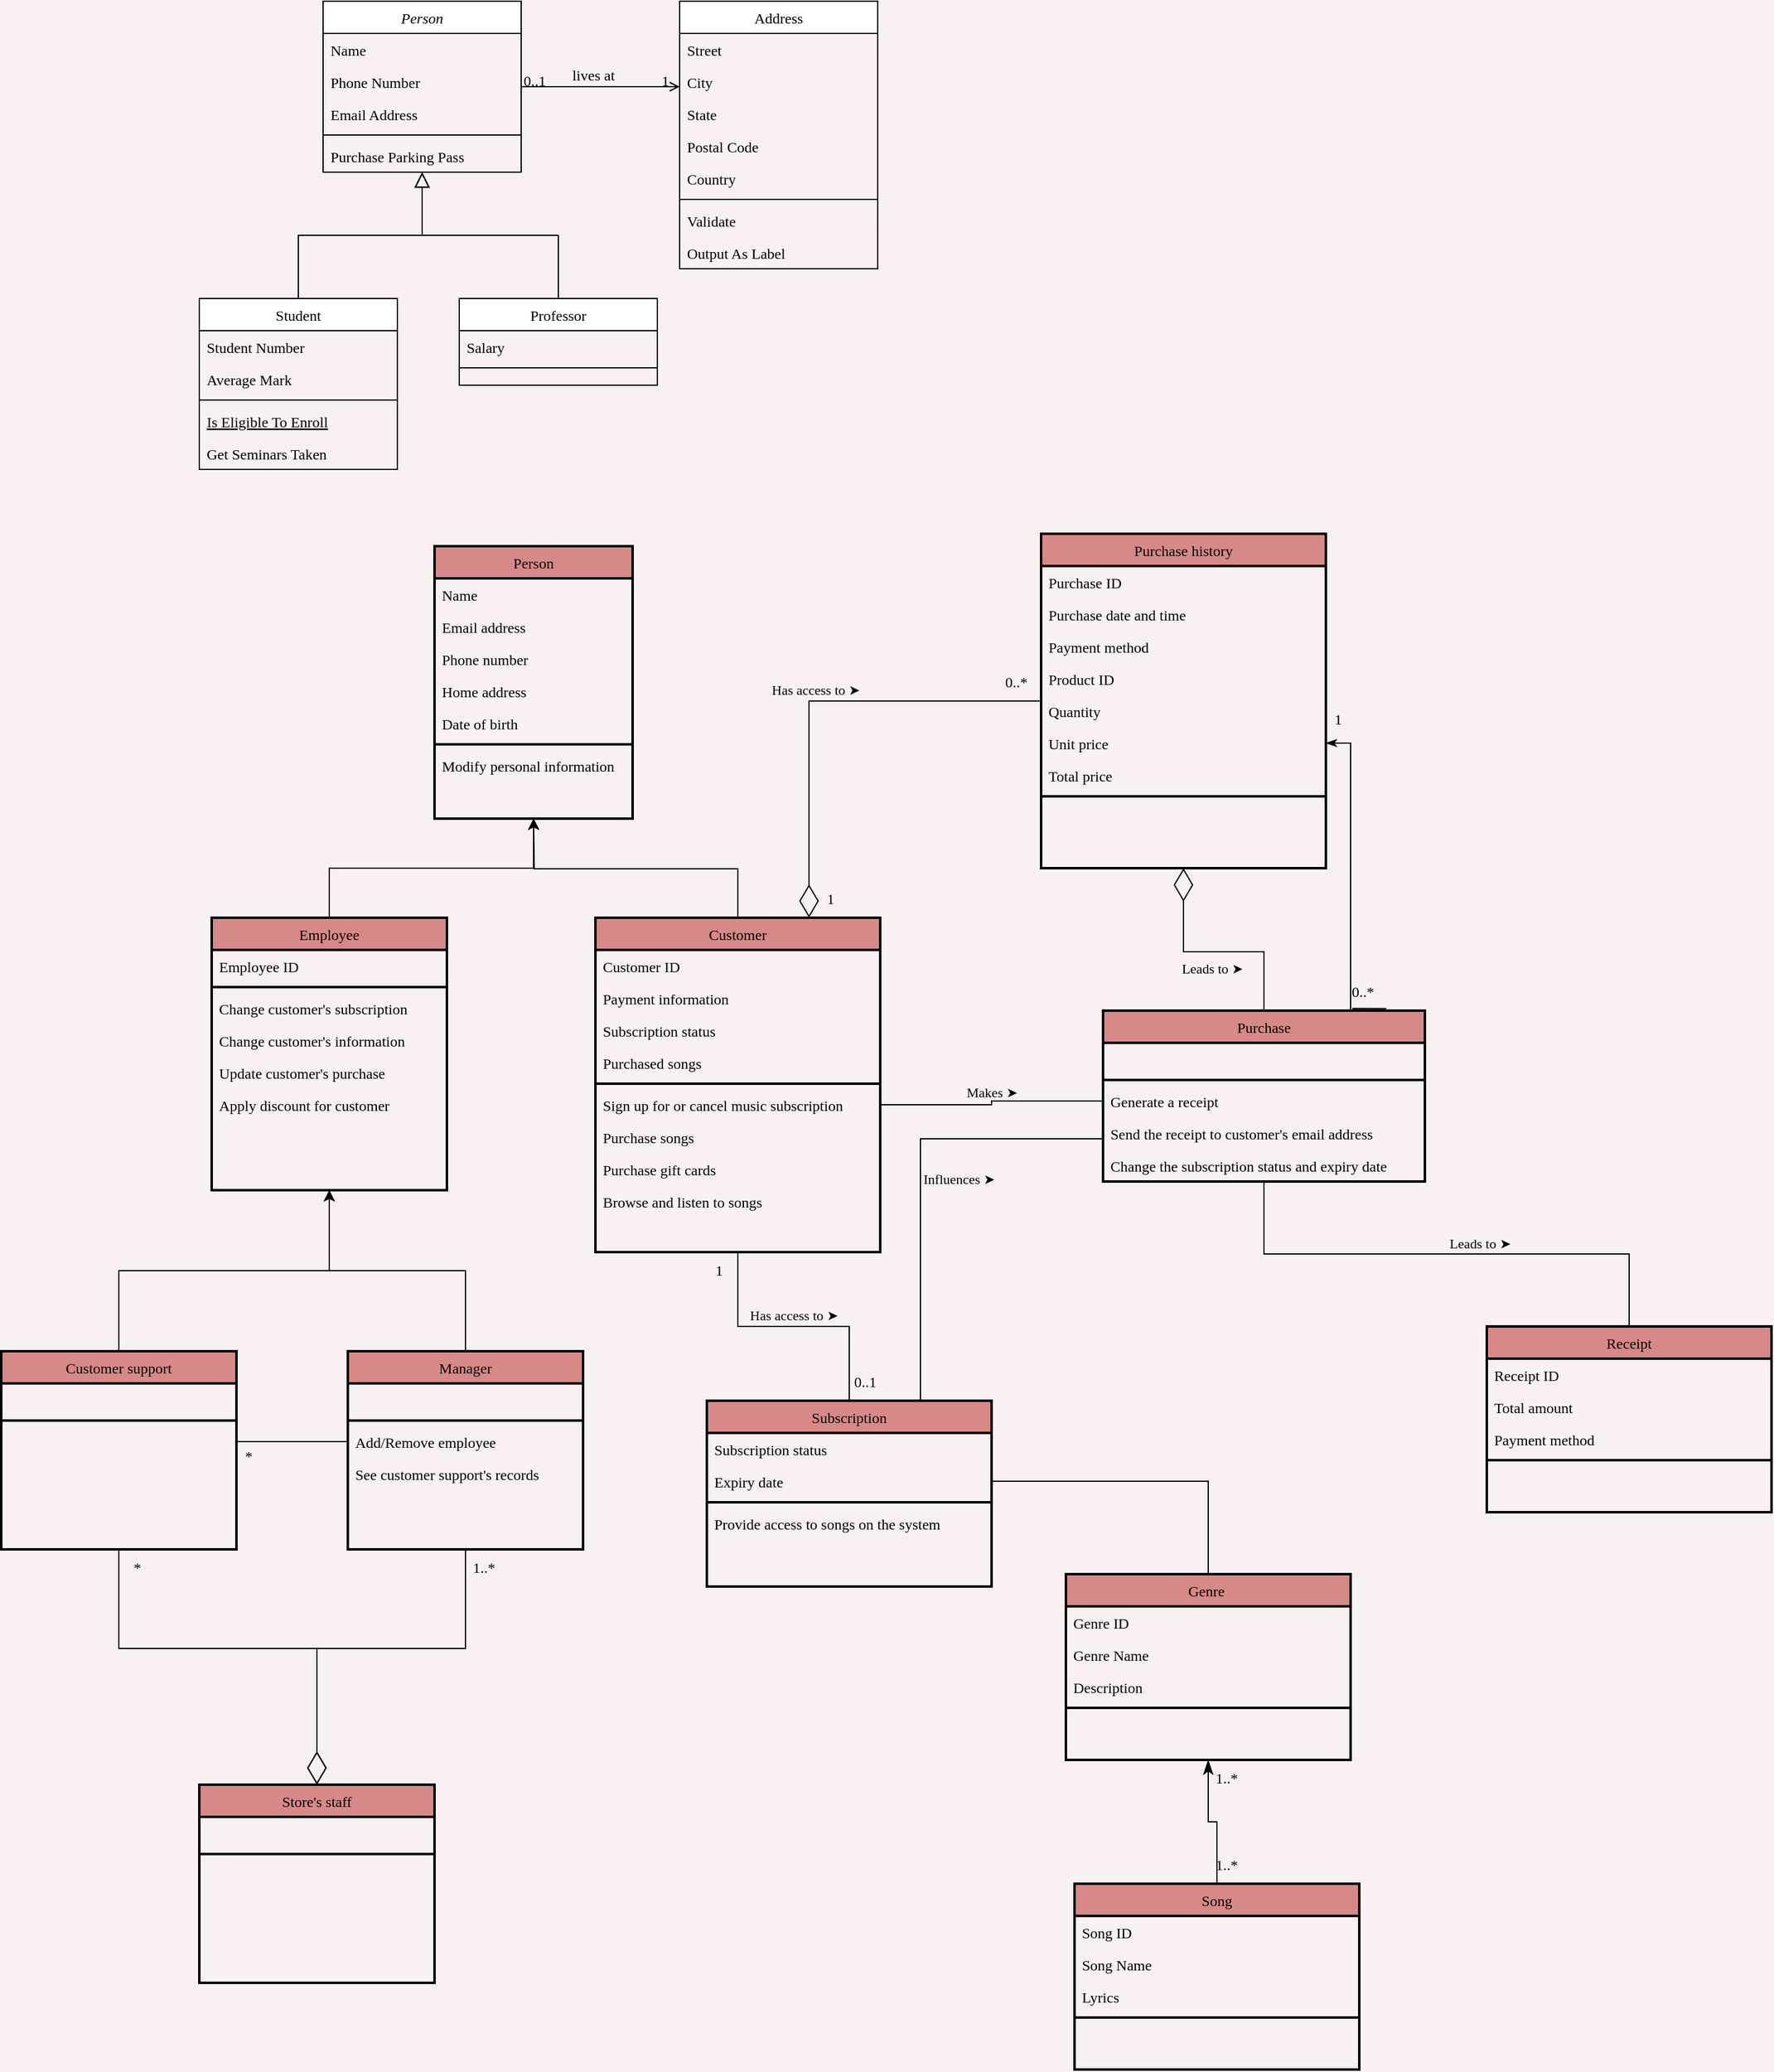 <mxfile version="20.0.1" type="github">
  <diagram id="C5RBs43oDa-KdzZeNtuy" name="Page-1">
    <mxGraphModel dx="2344" dy="1288" grid="1" gridSize="10" guides="1" tooltips="1" connect="1" arrows="1" fold="1" page="1" pageScale="1" pageWidth="827" pageHeight="1169" background="#F9F1F1" math="0" shadow="0">
      <root>
        <mxCell id="WIyWlLk6GJQsqaUBKTNV-0" />
        <mxCell id="WIyWlLk6GJQsqaUBKTNV-1" parent="WIyWlLk6GJQsqaUBKTNV-0" />
        <mxCell id="zkfFHV4jXpPFQw0GAbJ--0" value="Person" style="swimlane;fontStyle=2;align=center;verticalAlign=top;childLayout=stackLayout;horizontal=1;startSize=26;horizontalStack=0;resizeParent=1;resizeLast=0;collapsible=1;marginBottom=0;rounded=0;shadow=0;strokeWidth=1;fontFamily=Inria Sans;fontSource=https%3A%2F%2Ffonts.googleapis.com%2Fcss%3Ffamily%3DInria%2BSans;" parent="WIyWlLk6GJQsqaUBKTNV-1" vertex="1">
          <mxGeometry x="220" y="120" width="160" height="138" as="geometry">
            <mxRectangle x="230" y="140" width="160" height="26" as="alternateBounds" />
          </mxGeometry>
        </mxCell>
        <mxCell id="zkfFHV4jXpPFQw0GAbJ--1" value="Name" style="text;align=left;verticalAlign=top;spacingLeft=4;spacingRight=4;overflow=hidden;rotatable=0;points=[[0,0.5],[1,0.5]];portConstraint=eastwest;fontFamily=Inria Sans;fontSource=https%3A%2F%2Ffonts.googleapis.com%2Fcss%3Ffamily%3DInria%2BSans;" parent="zkfFHV4jXpPFQw0GAbJ--0" vertex="1">
          <mxGeometry y="26" width="160" height="26" as="geometry" />
        </mxCell>
        <mxCell id="zkfFHV4jXpPFQw0GAbJ--2" value="Phone Number" style="text;align=left;verticalAlign=top;spacingLeft=4;spacingRight=4;overflow=hidden;rotatable=0;points=[[0,0.5],[1,0.5]];portConstraint=eastwest;rounded=0;shadow=0;html=0;fontFamily=Inria Sans;fontSource=https%3A%2F%2Ffonts.googleapis.com%2Fcss%3Ffamily%3DInria%2BSans;" parent="zkfFHV4jXpPFQw0GAbJ--0" vertex="1">
          <mxGeometry y="52" width="160" height="26" as="geometry" />
        </mxCell>
        <mxCell id="zkfFHV4jXpPFQw0GAbJ--3" value="Email Address" style="text;align=left;verticalAlign=top;spacingLeft=4;spacingRight=4;overflow=hidden;rotatable=0;points=[[0,0.5],[1,0.5]];portConstraint=eastwest;rounded=0;shadow=0;html=0;fontFamily=Inria Sans;fontSource=https%3A%2F%2Ffonts.googleapis.com%2Fcss%3Ffamily%3DInria%2BSans;" parent="zkfFHV4jXpPFQw0GAbJ--0" vertex="1">
          <mxGeometry y="78" width="160" height="26" as="geometry" />
        </mxCell>
        <mxCell id="zkfFHV4jXpPFQw0GAbJ--4" value="" style="line;html=1;strokeWidth=1;align=left;verticalAlign=middle;spacingTop=-1;spacingLeft=3;spacingRight=3;rotatable=0;labelPosition=right;points=[];portConstraint=eastwest;fontFamily=Inria Sans;fontSource=https%3A%2F%2Ffonts.googleapis.com%2Fcss%3Ffamily%3DInria%2BSans;" parent="zkfFHV4jXpPFQw0GAbJ--0" vertex="1">
          <mxGeometry y="104" width="160" height="8" as="geometry" />
        </mxCell>
        <mxCell id="zkfFHV4jXpPFQw0GAbJ--5" value="Purchase Parking Pass" style="text;align=left;verticalAlign=top;spacingLeft=4;spacingRight=4;overflow=hidden;rotatable=0;points=[[0,0.5],[1,0.5]];portConstraint=eastwest;fontFamily=Inria Sans;fontSource=https%3A%2F%2Ffonts.googleapis.com%2Fcss%3Ffamily%3DInria%2BSans;" parent="zkfFHV4jXpPFQw0GAbJ--0" vertex="1">
          <mxGeometry y="112" width="160" height="26" as="geometry" />
        </mxCell>
        <mxCell id="zkfFHV4jXpPFQw0GAbJ--6" value="Student" style="swimlane;fontStyle=0;align=center;verticalAlign=top;childLayout=stackLayout;horizontal=1;startSize=26;horizontalStack=0;resizeParent=1;resizeLast=0;collapsible=1;marginBottom=0;rounded=0;shadow=0;strokeWidth=1;fontFamily=Inria Sans;fontSource=https%3A%2F%2Ffonts.googleapis.com%2Fcss%3Ffamily%3DInria%2BSans;" parent="WIyWlLk6GJQsqaUBKTNV-1" vertex="1">
          <mxGeometry x="120" y="360" width="160" height="138" as="geometry">
            <mxRectangle x="130" y="380" width="160" height="26" as="alternateBounds" />
          </mxGeometry>
        </mxCell>
        <mxCell id="zkfFHV4jXpPFQw0GAbJ--7" value="Student Number" style="text;align=left;verticalAlign=top;spacingLeft=4;spacingRight=4;overflow=hidden;rotatable=0;points=[[0,0.5],[1,0.5]];portConstraint=eastwest;fontFamily=Inria Sans;fontSource=https%3A%2F%2Ffonts.googleapis.com%2Fcss%3Ffamily%3DInria%2BSans;" parent="zkfFHV4jXpPFQw0GAbJ--6" vertex="1">
          <mxGeometry y="26" width="160" height="26" as="geometry" />
        </mxCell>
        <mxCell id="zkfFHV4jXpPFQw0GAbJ--8" value="Average Mark" style="text;align=left;verticalAlign=top;spacingLeft=4;spacingRight=4;overflow=hidden;rotatable=0;points=[[0,0.5],[1,0.5]];portConstraint=eastwest;rounded=0;shadow=0;html=0;fontFamily=Inria Sans;fontSource=https%3A%2F%2Ffonts.googleapis.com%2Fcss%3Ffamily%3DInria%2BSans;" parent="zkfFHV4jXpPFQw0GAbJ--6" vertex="1">
          <mxGeometry y="52" width="160" height="26" as="geometry" />
        </mxCell>
        <mxCell id="zkfFHV4jXpPFQw0GAbJ--9" value="" style="line;html=1;strokeWidth=1;align=left;verticalAlign=middle;spacingTop=-1;spacingLeft=3;spacingRight=3;rotatable=0;labelPosition=right;points=[];portConstraint=eastwest;fontFamily=Inria Sans;fontSource=https%3A%2F%2Ffonts.googleapis.com%2Fcss%3Ffamily%3DInria%2BSans;" parent="zkfFHV4jXpPFQw0GAbJ--6" vertex="1">
          <mxGeometry y="78" width="160" height="8" as="geometry" />
        </mxCell>
        <mxCell id="zkfFHV4jXpPFQw0GAbJ--10" value="Is Eligible To Enroll" style="text;align=left;verticalAlign=top;spacingLeft=4;spacingRight=4;overflow=hidden;rotatable=0;points=[[0,0.5],[1,0.5]];portConstraint=eastwest;fontStyle=4;fontFamily=Inria Sans;fontSource=https%3A%2F%2Ffonts.googleapis.com%2Fcss%3Ffamily%3DInria%2BSans;" parent="zkfFHV4jXpPFQw0GAbJ--6" vertex="1">
          <mxGeometry y="86" width="160" height="26" as="geometry" />
        </mxCell>
        <mxCell id="zkfFHV4jXpPFQw0GAbJ--11" value="Get Seminars Taken" style="text;align=left;verticalAlign=top;spacingLeft=4;spacingRight=4;overflow=hidden;rotatable=0;points=[[0,0.5],[1,0.5]];portConstraint=eastwest;fontFamily=Inria Sans;fontSource=https%3A%2F%2Ffonts.googleapis.com%2Fcss%3Ffamily%3DInria%2BSans;" parent="zkfFHV4jXpPFQw0GAbJ--6" vertex="1">
          <mxGeometry y="112" width="160" height="26" as="geometry" />
        </mxCell>
        <mxCell id="zkfFHV4jXpPFQw0GAbJ--12" value="" style="endArrow=block;endSize=10;endFill=0;shadow=0;strokeWidth=1;rounded=0;edgeStyle=elbowEdgeStyle;elbow=vertical;fontFamily=Inria Sans;fontSource=https%3A%2F%2Ffonts.googleapis.com%2Fcss%3Ffamily%3DInria%2BSans;" parent="WIyWlLk6GJQsqaUBKTNV-1" source="zkfFHV4jXpPFQw0GAbJ--6" target="zkfFHV4jXpPFQw0GAbJ--0" edge="1">
          <mxGeometry width="160" relative="1" as="geometry">
            <mxPoint x="200" y="203" as="sourcePoint" />
            <mxPoint x="200" y="203" as="targetPoint" />
          </mxGeometry>
        </mxCell>
        <mxCell id="zkfFHV4jXpPFQw0GAbJ--13" value="Professor" style="swimlane;fontStyle=0;align=center;verticalAlign=top;childLayout=stackLayout;horizontal=1;startSize=26;horizontalStack=0;resizeParent=1;resizeLast=0;collapsible=1;marginBottom=0;rounded=0;shadow=0;strokeWidth=1;fontFamily=Inria Sans;fontSource=https%3A%2F%2Ffonts.googleapis.com%2Fcss%3Ffamily%3DInria%2BSans;" parent="WIyWlLk6GJQsqaUBKTNV-1" vertex="1">
          <mxGeometry x="330" y="360" width="160" height="70" as="geometry">
            <mxRectangle x="340" y="380" width="170" height="26" as="alternateBounds" />
          </mxGeometry>
        </mxCell>
        <mxCell id="zkfFHV4jXpPFQw0GAbJ--14" value="Salary" style="text;align=left;verticalAlign=top;spacingLeft=4;spacingRight=4;overflow=hidden;rotatable=0;points=[[0,0.5],[1,0.5]];portConstraint=eastwest;fontFamily=Inria Sans;fontSource=https%3A%2F%2Ffonts.googleapis.com%2Fcss%3Ffamily%3DInria%2BSans;" parent="zkfFHV4jXpPFQw0GAbJ--13" vertex="1">
          <mxGeometry y="26" width="160" height="26" as="geometry" />
        </mxCell>
        <mxCell id="zkfFHV4jXpPFQw0GAbJ--15" value="" style="line;html=1;strokeWidth=1;align=left;verticalAlign=middle;spacingTop=-1;spacingLeft=3;spacingRight=3;rotatable=0;labelPosition=right;points=[];portConstraint=eastwest;fontFamily=Inria Sans;fontSource=https%3A%2F%2Ffonts.googleapis.com%2Fcss%3Ffamily%3DInria%2BSans;" parent="zkfFHV4jXpPFQw0GAbJ--13" vertex="1">
          <mxGeometry y="52" width="160" height="8" as="geometry" />
        </mxCell>
        <mxCell id="zkfFHV4jXpPFQw0GAbJ--16" value="" style="endArrow=block;endSize=10;endFill=0;shadow=0;strokeWidth=1;rounded=0;edgeStyle=elbowEdgeStyle;elbow=vertical;fontFamily=Inria Sans;fontSource=https%3A%2F%2Ffonts.googleapis.com%2Fcss%3Ffamily%3DInria%2BSans;" parent="WIyWlLk6GJQsqaUBKTNV-1" source="zkfFHV4jXpPFQw0GAbJ--13" target="zkfFHV4jXpPFQw0GAbJ--0" edge="1">
          <mxGeometry width="160" relative="1" as="geometry">
            <mxPoint x="210" y="373" as="sourcePoint" />
            <mxPoint x="310" y="271" as="targetPoint" />
          </mxGeometry>
        </mxCell>
        <mxCell id="zkfFHV4jXpPFQw0GAbJ--17" value="Address" style="swimlane;fontStyle=0;align=center;verticalAlign=top;childLayout=stackLayout;horizontal=1;startSize=26;horizontalStack=0;resizeParent=1;resizeLast=0;collapsible=1;marginBottom=0;rounded=0;shadow=0;strokeWidth=1;fontFamily=Inria Sans;fontSource=https%3A%2F%2Ffonts.googleapis.com%2Fcss%3Ffamily%3DInria%2BSans;" parent="WIyWlLk6GJQsqaUBKTNV-1" vertex="1">
          <mxGeometry x="508" y="120" width="160" height="216" as="geometry">
            <mxRectangle x="550" y="140" width="160" height="26" as="alternateBounds" />
          </mxGeometry>
        </mxCell>
        <mxCell id="zkfFHV4jXpPFQw0GAbJ--18" value="Street" style="text;align=left;verticalAlign=top;spacingLeft=4;spacingRight=4;overflow=hidden;rotatable=0;points=[[0,0.5],[1,0.5]];portConstraint=eastwest;fontFamily=Inria Sans;fontSource=https%3A%2F%2Ffonts.googleapis.com%2Fcss%3Ffamily%3DInria%2BSans;" parent="zkfFHV4jXpPFQw0GAbJ--17" vertex="1">
          <mxGeometry y="26" width="160" height="26" as="geometry" />
        </mxCell>
        <mxCell id="zkfFHV4jXpPFQw0GAbJ--19" value="City" style="text;align=left;verticalAlign=top;spacingLeft=4;spacingRight=4;overflow=hidden;rotatable=0;points=[[0,0.5],[1,0.5]];portConstraint=eastwest;rounded=0;shadow=0;html=0;fontFamily=Inria Sans;fontSource=https%3A%2F%2Ffonts.googleapis.com%2Fcss%3Ffamily%3DInria%2BSans;" parent="zkfFHV4jXpPFQw0GAbJ--17" vertex="1">
          <mxGeometry y="52" width="160" height="26" as="geometry" />
        </mxCell>
        <mxCell id="zkfFHV4jXpPFQw0GAbJ--20" value="State" style="text;align=left;verticalAlign=top;spacingLeft=4;spacingRight=4;overflow=hidden;rotatable=0;points=[[0,0.5],[1,0.5]];portConstraint=eastwest;rounded=0;shadow=0;html=0;fontFamily=Inria Sans;fontSource=https%3A%2F%2Ffonts.googleapis.com%2Fcss%3Ffamily%3DInria%2BSans;" parent="zkfFHV4jXpPFQw0GAbJ--17" vertex="1">
          <mxGeometry y="78" width="160" height="26" as="geometry" />
        </mxCell>
        <mxCell id="zkfFHV4jXpPFQw0GAbJ--21" value="Postal Code" style="text;align=left;verticalAlign=top;spacingLeft=4;spacingRight=4;overflow=hidden;rotatable=0;points=[[0,0.5],[1,0.5]];portConstraint=eastwest;rounded=0;shadow=0;html=0;fontFamily=Inria Sans;fontSource=https%3A%2F%2Ffonts.googleapis.com%2Fcss%3Ffamily%3DInria%2BSans;" parent="zkfFHV4jXpPFQw0GAbJ--17" vertex="1">
          <mxGeometry y="104" width="160" height="26" as="geometry" />
        </mxCell>
        <mxCell id="zkfFHV4jXpPFQw0GAbJ--22" value="Country" style="text;align=left;verticalAlign=top;spacingLeft=4;spacingRight=4;overflow=hidden;rotatable=0;points=[[0,0.5],[1,0.5]];portConstraint=eastwest;rounded=0;shadow=0;html=0;fontFamily=Inria Sans;fontSource=https%3A%2F%2Ffonts.googleapis.com%2Fcss%3Ffamily%3DInria%2BSans;" parent="zkfFHV4jXpPFQw0GAbJ--17" vertex="1">
          <mxGeometry y="130" width="160" height="26" as="geometry" />
        </mxCell>
        <mxCell id="zkfFHV4jXpPFQw0GAbJ--23" value="" style="line;html=1;strokeWidth=1;align=left;verticalAlign=middle;spacingTop=-1;spacingLeft=3;spacingRight=3;rotatable=0;labelPosition=right;points=[];portConstraint=eastwest;fontFamily=Inria Sans;fontSource=https%3A%2F%2Ffonts.googleapis.com%2Fcss%3Ffamily%3DInria%2BSans;" parent="zkfFHV4jXpPFQw0GAbJ--17" vertex="1">
          <mxGeometry y="156" width="160" height="8" as="geometry" />
        </mxCell>
        <mxCell id="zkfFHV4jXpPFQw0GAbJ--24" value="Validate" style="text;align=left;verticalAlign=top;spacingLeft=4;spacingRight=4;overflow=hidden;rotatable=0;points=[[0,0.5],[1,0.5]];portConstraint=eastwest;fontFamily=Inria Sans;fontSource=https%3A%2F%2Ffonts.googleapis.com%2Fcss%3Ffamily%3DInria%2BSans;" parent="zkfFHV4jXpPFQw0GAbJ--17" vertex="1">
          <mxGeometry y="164" width="160" height="26" as="geometry" />
        </mxCell>
        <mxCell id="zkfFHV4jXpPFQw0GAbJ--25" value="Output As Label" style="text;align=left;verticalAlign=top;spacingLeft=4;spacingRight=4;overflow=hidden;rotatable=0;points=[[0,0.5],[1,0.5]];portConstraint=eastwest;fontFamily=Inria Sans;fontSource=https%3A%2F%2Ffonts.googleapis.com%2Fcss%3Ffamily%3DInria%2BSans;" parent="zkfFHV4jXpPFQw0GAbJ--17" vertex="1">
          <mxGeometry y="190" width="160" height="26" as="geometry" />
        </mxCell>
        <mxCell id="zkfFHV4jXpPFQw0GAbJ--26" value="" style="endArrow=open;shadow=0;strokeWidth=1;rounded=0;endFill=1;edgeStyle=elbowEdgeStyle;elbow=vertical;fontFamily=Inria Sans;fontSource=https%3A%2F%2Ffonts.googleapis.com%2Fcss%3Ffamily%3DInria%2BSans;" parent="WIyWlLk6GJQsqaUBKTNV-1" source="zkfFHV4jXpPFQw0GAbJ--0" target="zkfFHV4jXpPFQw0GAbJ--17" edge="1">
          <mxGeometry x="0.5" y="41" relative="1" as="geometry">
            <mxPoint x="380" y="192" as="sourcePoint" />
            <mxPoint x="540" y="192" as="targetPoint" />
            <mxPoint x="-40" y="32" as="offset" />
          </mxGeometry>
        </mxCell>
        <mxCell id="zkfFHV4jXpPFQw0GAbJ--27" value="0..1" style="resizable=0;align=left;verticalAlign=bottom;labelBackgroundColor=none;fontSize=12;fontFamily=Inria Sans;fontSource=https%3A%2F%2Ffonts.googleapis.com%2Fcss%3Ffamily%3DInria%2BSans;" parent="zkfFHV4jXpPFQw0GAbJ--26" connectable="0" vertex="1">
          <mxGeometry x="-1" relative="1" as="geometry">
            <mxPoint y="4" as="offset" />
          </mxGeometry>
        </mxCell>
        <mxCell id="zkfFHV4jXpPFQw0GAbJ--28" value="1" style="resizable=0;align=right;verticalAlign=bottom;labelBackgroundColor=none;fontSize=12;fontFamily=Inria Sans;fontSource=https%3A%2F%2Ffonts.googleapis.com%2Fcss%3Ffamily%3DInria%2BSans;" parent="zkfFHV4jXpPFQw0GAbJ--26" connectable="0" vertex="1">
          <mxGeometry x="1" relative="1" as="geometry">
            <mxPoint x="-7" y="4" as="offset" />
          </mxGeometry>
        </mxCell>
        <mxCell id="zkfFHV4jXpPFQw0GAbJ--29" value="lives at" style="text;html=1;resizable=0;points=[];;align=center;verticalAlign=middle;labelBackgroundColor=none;rounded=0;shadow=0;strokeWidth=1;fontSize=12;fontFamily=Inria Sans;fontSource=https%3A%2F%2Ffonts.googleapis.com%2Fcss%3Ffamily%3DInria%2BSans;" parent="zkfFHV4jXpPFQw0GAbJ--26" vertex="1" connectable="0">
          <mxGeometry x="0.5" y="49" relative="1" as="geometry">
            <mxPoint x="-38" y="40" as="offset" />
          </mxGeometry>
        </mxCell>
        <mxCell id="9wtV_mDmIxGokDzPs0lM-4" value="Person" style="swimlane;fontStyle=0;align=center;verticalAlign=top;childLayout=stackLayout;horizontal=1;startSize=26;horizontalStack=0;resizeParent=1;resizeLast=0;collapsible=1;marginBottom=0;rounded=0;shadow=0;strokeWidth=2;fontFamily=Inria Sans;fontSource=https%3A%2F%2Ffonts.googleapis.com%2Fcss%3Ffamily%3DInria%2BSans;fillColor=#D68987;" vertex="1" parent="WIyWlLk6GJQsqaUBKTNV-1">
          <mxGeometry x="310" y="560" width="160" height="220" as="geometry">
            <mxRectangle x="130" y="380" width="160" height="26" as="alternateBounds" />
          </mxGeometry>
        </mxCell>
        <mxCell id="9wtV_mDmIxGokDzPs0lM-5" value="Name" style="text;align=left;verticalAlign=top;spacingLeft=4;spacingRight=4;overflow=hidden;rotatable=0;points=[[0,0.5],[1,0.5]];portConstraint=eastwest;fontFamily=Inria Sans;fontSource=https%3A%2F%2Ffonts.googleapis.com%2Fcss%3Ffamily%3DInria%2BSans;" vertex="1" parent="9wtV_mDmIxGokDzPs0lM-4">
          <mxGeometry y="26" width="160" height="26" as="geometry" />
        </mxCell>
        <mxCell id="9wtV_mDmIxGokDzPs0lM-6" value="Email address" style="text;align=left;verticalAlign=top;spacingLeft=4;spacingRight=4;overflow=hidden;rotatable=0;points=[[0,0.5],[1,0.5]];portConstraint=eastwest;rounded=0;shadow=0;html=0;fontFamily=Inria Sans;fontSource=https%3A%2F%2Ffonts.googleapis.com%2Fcss%3Ffamily%3DInria%2BSans;" vertex="1" parent="9wtV_mDmIxGokDzPs0lM-4">
          <mxGeometry y="52" width="160" height="26" as="geometry" />
        </mxCell>
        <mxCell id="9wtV_mDmIxGokDzPs0lM-14" value="Phone number" style="text;align=left;verticalAlign=top;spacingLeft=4;spacingRight=4;overflow=hidden;rotatable=0;points=[[0,0.5],[1,0.5]];portConstraint=eastwest;rounded=0;shadow=0;html=0;fontFamily=Inria Sans;fontSource=https%3A%2F%2Ffonts.googleapis.com%2Fcss%3Ffamily%3DInria%2BSans;" vertex="1" parent="9wtV_mDmIxGokDzPs0lM-4">
          <mxGeometry y="78" width="160" height="26" as="geometry" />
        </mxCell>
        <mxCell id="9wtV_mDmIxGokDzPs0lM-15" value="Home address" style="text;align=left;verticalAlign=top;spacingLeft=4;spacingRight=4;overflow=hidden;rotatable=0;points=[[0,0.5],[1,0.5]];portConstraint=eastwest;rounded=0;shadow=0;html=0;fontFamily=Inria Sans;fontSource=https%3A%2F%2Ffonts.googleapis.com%2Fcss%3Ffamily%3DInria%2BSans;" vertex="1" parent="9wtV_mDmIxGokDzPs0lM-4">
          <mxGeometry y="104" width="160" height="26" as="geometry" />
        </mxCell>
        <mxCell id="9wtV_mDmIxGokDzPs0lM-16" value="Date of birth" style="text;align=left;verticalAlign=top;spacingLeft=4;spacingRight=4;overflow=hidden;rotatable=0;points=[[0,0.5],[1,0.5]];portConstraint=eastwest;rounded=0;shadow=0;html=0;fontFamily=Inria Sans;fontSource=https%3A%2F%2Ffonts.googleapis.com%2Fcss%3Ffamily%3DInria%2BSans;" vertex="1" parent="9wtV_mDmIxGokDzPs0lM-4">
          <mxGeometry y="130" width="160" height="26" as="geometry" />
        </mxCell>
        <mxCell id="9wtV_mDmIxGokDzPs0lM-7" value="" style="line;html=1;strokeWidth=2;align=left;verticalAlign=middle;spacingTop=-1;spacingLeft=3;spacingRight=3;rotatable=0;labelPosition=right;points=[];portConstraint=eastwest;fontFamily=Inria Sans;fontSource=https%3A%2F%2Ffonts.googleapis.com%2Fcss%3Ffamily%3DInria%2BSans;" vertex="1" parent="9wtV_mDmIxGokDzPs0lM-4">
          <mxGeometry y="156" width="160" height="8" as="geometry" />
        </mxCell>
        <mxCell id="9wtV_mDmIxGokDzPs0lM-9" value="Modify personal information" style="text;align=left;verticalAlign=top;spacingLeft=4;spacingRight=4;overflow=hidden;rotatable=0;points=[[0,0.5],[1,0.5]];portConstraint=eastwest;fontFamily=Inria Sans;fontSource=https%3A%2F%2Ffonts.googleapis.com%2Fcss%3Ffamily%3DInria%2BSans;" vertex="1" parent="9wtV_mDmIxGokDzPs0lM-4">
          <mxGeometry y="164" width="160" height="26" as="geometry" />
        </mxCell>
        <mxCell id="9wtV_mDmIxGokDzPs0lM-42" style="edgeStyle=orthogonalEdgeStyle;rounded=0;orthogonalLoop=1;jettySize=auto;html=1;exitX=0.5;exitY=0;exitDx=0;exitDy=0;entryX=0.5;entryY=1;entryDx=0;entryDy=0;fontFamily=Inria Sans;fontSource=https%3A%2F%2Ffonts.googleapis.com%2Fcss%3Ffamily%3DInria%2BSans;" edge="1" parent="WIyWlLk6GJQsqaUBKTNV-1" source="9wtV_mDmIxGokDzPs0lM-17" target="9wtV_mDmIxGokDzPs0lM-4">
          <mxGeometry relative="1" as="geometry" />
        </mxCell>
        <mxCell id="9wtV_mDmIxGokDzPs0lM-17" value="Employee" style="swimlane;fontStyle=0;align=center;verticalAlign=top;childLayout=stackLayout;horizontal=1;startSize=26;horizontalStack=0;resizeParent=1;resizeLast=0;collapsible=1;marginBottom=0;rounded=0;shadow=0;strokeWidth=2;fontFamily=Inria Sans;fontSource=https%3A%2F%2Ffonts.googleapis.com%2Fcss%3Ffamily%3DInria%2BSans;fillColor=#D68987;" vertex="1" parent="WIyWlLk6GJQsqaUBKTNV-1">
          <mxGeometry x="130" y="860" width="190" height="220" as="geometry">
            <mxRectangle x="130" y="380" width="160" height="26" as="alternateBounds" />
          </mxGeometry>
        </mxCell>
        <mxCell id="9wtV_mDmIxGokDzPs0lM-18" value="Employee ID" style="text;align=left;verticalAlign=top;spacingLeft=4;spacingRight=4;overflow=hidden;rotatable=0;points=[[0,0.5],[1,0.5]];portConstraint=eastwest;fontFamily=Inria Sans;fontSource=https%3A%2F%2Ffonts.googleapis.com%2Fcss%3Ffamily%3DInria%2BSans;" vertex="1" parent="9wtV_mDmIxGokDzPs0lM-17">
          <mxGeometry y="26" width="190" height="26" as="geometry" />
        </mxCell>
        <mxCell id="9wtV_mDmIxGokDzPs0lM-23" value="" style="line;html=1;strokeWidth=2;align=left;verticalAlign=middle;spacingTop=-1;spacingLeft=3;spacingRight=3;rotatable=0;labelPosition=right;points=[];portConstraint=eastwest;fontFamily=Inria Sans;fontSource=https%3A%2F%2Ffonts.googleapis.com%2Fcss%3Ffamily%3DInria%2BSans;" vertex="1" parent="9wtV_mDmIxGokDzPs0lM-17">
          <mxGeometry y="52" width="190" height="8" as="geometry" />
        </mxCell>
        <mxCell id="9wtV_mDmIxGokDzPs0lM-24" value="Change customer&#39;s subscription" style="text;align=left;verticalAlign=top;spacingLeft=4;spacingRight=4;overflow=hidden;rotatable=0;points=[[0,0.5],[1,0.5]];portConstraint=eastwest;fontFamily=Inria Sans;fontSource=https%3A%2F%2Ffonts.googleapis.com%2Fcss%3Ffamily%3DInria%2BSans;" vertex="1" parent="9wtV_mDmIxGokDzPs0lM-17">
          <mxGeometry y="60" width="190" height="26" as="geometry" />
        </mxCell>
        <mxCell id="9wtV_mDmIxGokDzPs0lM-37" value="Change customer&#39;s information" style="text;align=left;verticalAlign=top;spacingLeft=4;spacingRight=4;overflow=hidden;rotatable=0;points=[[0,0.5],[1,0.5]];portConstraint=eastwest;fontFamily=Inria Sans;fontSource=https%3A%2F%2Ffonts.googleapis.com%2Fcss%3Ffamily%3DInria%2BSans;" vertex="1" parent="9wtV_mDmIxGokDzPs0lM-17">
          <mxGeometry y="86" width="190" height="26" as="geometry" />
        </mxCell>
        <mxCell id="9wtV_mDmIxGokDzPs0lM-38" value="Update customer&#39;s purchase" style="text;align=left;verticalAlign=top;spacingLeft=4;spacingRight=4;overflow=hidden;rotatable=0;points=[[0,0.5],[1,0.5]];portConstraint=eastwest;fontFamily=Inria Sans;fontSource=https%3A%2F%2Ffonts.googleapis.com%2Fcss%3Ffamily%3DInria%2BSans;" vertex="1" parent="9wtV_mDmIxGokDzPs0lM-17">
          <mxGeometry y="112" width="190" height="26" as="geometry" />
        </mxCell>
        <mxCell id="9wtV_mDmIxGokDzPs0lM-39" value="Apply discount for customer" style="text;align=left;verticalAlign=top;spacingLeft=4;spacingRight=4;overflow=hidden;rotatable=0;points=[[0,0.5],[1,0.5]];portConstraint=eastwest;fontFamily=Inria Sans;fontSource=https%3A%2F%2Ffonts.googleapis.com%2Fcss%3Ffamily%3DInria%2BSans;" vertex="1" parent="9wtV_mDmIxGokDzPs0lM-17">
          <mxGeometry y="138" width="190" height="26" as="geometry" />
        </mxCell>
        <mxCell id="9wtV_mDmIxGokDzPs0lM-43" style="edgeStyle=orthogonalEdgeStyle;rounded=0;orthogonalLoop=1;jettySize=auto;html=1;exitX=0.5;exitY=0;exitDx=0;exitDy=0;fontFamily=Inria Sans;fontSource=https%3A%2F%2Ffonts.googleapis.com%2Fcss%3Ffamily%3DInria%2BSans;" edge="1" parent="WIyWlLk6GJQsqaUBKTNV-1" source="9wtV_mDmIxGokDzPs0lM-25">
          <mxGeometry relative="1" as="geometry">
            <mxPoint x="390" y="780" as="targetPoint" />
          </mxGeometry>
        </mxCell>
        <mxCell id="9wtV_mDmIxGokDzPs0lM-130" value="Has access to&amp;nbsp;➤" style="edgeStyle=orthogonalEdgeStyle;rounded=0;orthogonalLoop=1;jettySize=auto;html=1;entryX=0.5;entryY=0;entryDx=0;entryDy=0;labelBackgroundColor=none;fontFamily=Inria Sans;fontSource=https%3A%2F%2Ffonts.googleapis.com%2Fcss%3Ffamily%3DInria%2BSans;endArrow=none;endFill=0;startSize=9;endSize=6;strokeWidth=1;verticalAlign=bottom;" edge="1" parent="WIyWlLk6GJQsqaUBKTNV-1" source="9wtV_mDmIxGokDzPs0lM-25" target="9wtV_mDmIxGokDzPs0lM-124">
          <mxGeometry relative="1" as="geometry" />
        </mxCell>
        <mxCell id="9wtV_mDmIxGokDzPs0lM-25" value="Customer" style="swimlane;fontStyle=0;align=center;verticalAlign=top;childLayout=stackLayout;horizontal=1;startSize=26;horizontalStack=0;resizeParent=1;resizeLast=0;collapsible=1;marginBottom=0;rounded=0;shadow=0;strokeWidth=2;fontFamily=Inria Sans;fontSource=https%3A%2F%2Ffonts.googleapis.com%2Fcss%3Ffamily%3DInria%2BSans;fillColor=#D68987;" vertex="1" parent="WIyWlLk6GJQsqaUBKTNV-1">
          <mxGeometry x="440" y="860" width="230" height="270" as="geometry">
            <mxRectangle x="130" y="380" width="160" height="26" as="alternateBounds" />
          </mxGeometry>
        </mxCell>
        <mxCell id="9wtV_mDmIxGokDzPs0lM-26" value="Customer ID" style="text;align=left;verticalAlign=top;spacingLeft=4;spacingRight=4;overflow=hidden;rotatable=0;points=[[0,0.5],[1,0.5]];portConstraint=eastwest;fontFamily=Inria Sans;fontSource=https%3A%2F%2Ffonts.googleapis.com%2Fcss%3Ffamily%3DInria%2BSans;" vertex="1" parent="9wtV_mDmIxGokDzPs0lM-25">
          <mxGeometry y="26" width="230" height="26" as="geometry" />
        </mxCell>
        <mxCell id="9wtV_mDmIxGokDzPs0lM-27" value="Payment information" style="text;align=left;verticalAlign=top;spacingLeft=4;spacingRight=4;overflow=hidden;rotatable=0;points=[[0,0.5],[1,0.5]];portConstraint=eastwest;rounded=0;shadow=0;html=0;fontFamily=Inria Sans;fontSource=https%3A%2F%2Ffonts.googleapis.com%2Fcss%3Ffamily%3DInria%2BSans;" vertex="1" parent="9wtV_mDmIxGokDzPs0lM-25">
          <mxGeometry y="52" width="230" height="26" as="geometry" />
        </mxCell>
        <mxCell id="9wtV_mDmIxGokDzPs0lM-29" value="Subscription status" style="text;align=left;verticalAlign=top;spacingLeft=4;spacingRight=4;overflow=hidden;rotatable=0;points=[[0,0.5],[1,0.5]];portConstraint=eastwest;rounded=0;shadow=0;html=0;fontFamily=Inria Sans;fontSource=https%3A%2F%2Ffonts.googleapis.com%2Fcss%3Ffamily%3DInria%2BSans;" vertex="1" parent="9wtV_mDmIxGokDzPs0lM-25">
          <mxGeometry y="78" width="230" height="26" as="geometry" />
        </mxCell>
        <mxCell id="9wtV_mDmIxGokDzPs0lM-30" value="Purchased songs" style="text;align=left;verticalAlign=top;spacingLeft=4;spacingRight=4;overflow=hidden;rotatable=0;points=[[0,0.5],[1,0.5]];portConstraint=eastwest;rounded=0;shadow=0;html=0;fontFamily=Inria Sans;fontSource=https%3A%2F%2Ffonts.googleapis.com%2Fcss%3Ffamily%3DInria%2BSans;" vertex="1" parent="9wtV_mDmIxGokDzPs0lM-25">
          <mxGeometry y="104" width="230" height="26" as="geometry" />
        </mxCell>
        <mxCell id="9wtV_mDmIxGokDzPs0lM-31" value="" style="line;html=1;strokeWidth=2;align=left;verticalAlign=middle;spacingTop=-1;spacingLeft=3;spacingRight=3;rotatable=0;labelPosition=right;points=[];portConstraint=eastwest;fontFamily=Inria Sans;fontSource=https%3A%2F%2Ffonts.googleapis.com%2Fcss%3Ffamily%3DInria%2BSans;" vertex="1" parent="9wtV_mDmIxGokDzPs0lM-25">
          <mxGeometry y="130" width="230" height="8" as="geometry" />
        </mxCell>
        <mxCell id="9wtV_mDmIxGokDzPs0lM-32" value="Sign up for or cancel music subscription" style="text;align=left;verticalAlign=top;spacingLeft=4;spacingRight=4;overflow=hidden;rotatable=0;points=[[0,0.5],[1,0.5]];portConstraint=eastwest;fontFamily=Inria Sans;fontSource=https%3A%2F%2Ffonts.googleapis.com%2Fcss%3Ffamily%3DInria%2BSans;" vertex="1" parent="9wtV_mDmIxGokDzPs0lM-25">
          <mxGeometry y="138" width="230" height="26" as="geometry" />
        </mxCell>
        <mxCell id="9wtV_mDmIxGokDzPs0lM-33" value="Purchase songs" style="text;align=left;verticalAlign=top;spacingLeft=4;spacingRight=4;overflow=hidden;rotatable=0;points=[[0,0.5],[1,0.5]];portConstraint=eastwest;fontFamily=Inria Sans;fontSource=https%3A%2F%2Ffonts.googleapis.com%2Fcss%3Ffamily%3DInria%2BSans;" vertex="1" parent="9wtV_mDmIxGokDzPs0lM-25">
          <mxGeometry y="164" width="230" height="26" as="geometry" />
        </mxCell>
        <mxCell id="9wtV_mDmIxGokDzPs0lM-34" value="Purchase gift cards" style="text;align=left;verticalAlign=top;spacingLeft=4;spacingRight=4;overflow=hidden;rotatable=0;points=[[0,0.5],[1,0.5]];portConstraint=eastwest;fontFamily=Inria Sans;fontSource=https%3A%2F%2Ffonts.googleapis.com%2Fcss%3Ffamily%3DInria%2BSans;" vertex="1" parent="9wtV_mDmIxGokDzPs0lM-25">
          <mxGeometry y="190" width="230" height="26" as="geometry" />
        </mxCell>
        <mxCell id="9wtV_mDmIxGokDzPs0lM-35" value="Browse and listen to songs" style="text;align=left;verticalAlign=top;spacingLeft=4;spacingRight=4;overflow=hidden;rotatable=0;points=[[0,0.5],[1,0.5]];portConstraint=eastwest;fontFamily=Inria Sans;fontSource=https%3A%2F%2Ffonts.googleapis.com%2Fcss%3Ffamily%3DInria%2BSans;" vertex="1" parent="9wtV_mDmIxGokDzPs0lM-25">
          <mxGeometry y="216" width="230" height="26" as="geometry" />
        </mxCell>
        <mxCell id="9wtV_mDmIxGokDzPs0lM-59" style="edgeStyle=orthogonalEdgeStyle;rounded=0;orthogonalLoop=1;jettySize=auto;html=1;entryX=0.5;entryY=1;entryDx=0;entryDy=0;fontFamily=Inria Sans;fontSource=https%3A%2F%2Ffonts.googleapis.com%2Fcss%3Ffamily%3DInria%2BSans;" edge="1" parent="WIyWlLk6GJQsqaUBKTNV-1" source="9wtV_mDmIxGokDzPs0lM-44" target="9wtV_mDmIxGokDzPs0lM-17">
          <mxGeometry relative="1" as="geometry" />
        </mxCell>
        <mxCell id="9wtV_mDmIxGokDzPs0lM-44" value="Customer support" style="swimlane;fontStyle=0;align=center;verticalAlign=top;childLayout=stackLayout;horizontal=1;startSize=26;horizontalStack=0;resizeParent=1;resizeLast=0;collapsible=1;marginBottom=0;rounded=0;shadow=0;strokeWidth=2;fontFamily=Inria Sans;fontSource=https%3A%2F%2Ffonts.googleapis.com%2Fcss%3Ffamily%3DInria%2BSans;fillColor=#D68987;" vertex="1" parent="WIyWlLk6GJQsqaUBKTNV-1">
          <mxGeometry x="-40" y="1210" width="190" height="160" as="geometry">
            <mxRectangle x="130" y="380" width="160" height="26" as="alternateBounds" />
          </mxGeometry>
        </mxCell>
        <mxCell id="9wtV_mDmIxGokDzPs0lM-45" value="   " style="text;align=left;verticalAlign=top;spacingLeft=4;spacingRight=4;overflow=hidden;rotatable=0;points=[[0,0.5],[1,0.5]];portConstraint=eastwest;fontFamily=Inria Sans;fontSource=https%3A%2F%2Ffonts.googleapis.com%2Fcss%3Ffamily%3DInria%2BSans;" vertex="1" parent="9wtV_mDmIxGokDzPs0lM-44">
          <mxGeometry y="26" width="190" height="26" as="geometry" />
        </mxCell>
        <mxCell id="9wtV_mDmIxGokDzPs0lM-46" value="" style="line;html=1;strokeWidth=2;align=left;verticalAlign=middle;spacingTop=-1;spacingLeft=3;spacingRight=3;rotatable=0;labelPosition=right;points=[];portConstraint=eastwest;fontFamily=Inria Sans;fontSource=https%3A%2F%2Ffonts.googleapis.com%2Fcss%3Ffamily%3DInria%2BSans;" vertex="1" parent="9wtV_mDmIxGokDzPs0lM-44">
          <mxGeometry y="52" width="190" height="8" as="geometry" />
        </mxCell>
        <mxCell id="9wtV_mDmIxGokDzPs0lM-47" value="    " style="text;align=left;verticalAlign=top;spacingLeft=4;spacingRight=4;overflow=hidden;rotatable=0;points=[[0,0.5],[1,0.5]];portConstraint=eastwest;fontFamily=Inria Sans;fontSource=https%3A%2F%2Ffonts.googleapis.com%2Fcss%3Ffamily%3DInria%2BSans;" vertex="1" parent="9wtV_mDmIxGokDzPs0lM-44">
          <mxGeometry y="60" width="190" height="26" as="geometry" />
        </mxCell>
        <mxCell id="9wtV_mDmIxGokDzPs0lM-60" style="edgeStyle=orthogonalEdgeStyle;rounded=0;orthogonalLoop=1;jettySize=auto;html=1;entryX=0.5;entryY=1;entryDx=0;entryDy=0;fontFamily=Inria Sans;fontSource=https%3A%2F%2Ffonts.googleapis.com%2Fcss%3Ffamily%3DInria%2BSans;" edge="1" parent="WIyWlLk6GJQsqaUBKTNV-1" source="9wtV_mDmIxGokDzPs0lM-51" target="9wtV_mDmIxGokDzPs0lM-17">
          <mxGeometry relative="1" as="geometry" />
        </mxCell>
        <mxCell id="9wtV_mDmIxGokDzPs0lM-51" value="Manager" style="swimlane;fontStyle=0;align=center;verticalAlign=top;childLayout=stackLayout;horizontal=1;startSize=26;horizontalStack=0;resizeParent=1;resizeLast=0;collapsible=1;marginBottom=0;rounded=0;shadow=0;strokeWidth=2;fontFamily=Inria Sans;fontSource=https%3A%2F%2Ffonts.googleapis.com%2Fcss%3Ffamily%3DInria%2BSans;fillColor=#D68987;" vertex="1" parent="WIyWlLk6GJQsqaUBKTNV-1">
          <mxGeometry x="240" y="1210" width="190" height="160" as="geometry">
            <mxRectangle x="130" y="380" width="160" height="26" as="alternateBounds" />
          </mxGeometry>
        </mxCell>
        <mxCell id="9wtV_mDmIxGokDzPs0lM-52" value="   " style="text;align=left;verticalAlign=top;spacingLeft=4;spacingRight=4;overflow=hidden;rotatable=0;points=[[0,0.5],[1,0.5]];portConstraint=eastwest;fontFamily=Inria Sans;fontSource=https%3A%2F%2Ffonts.googleapis.com%2Fcss%3Ffamily%3DInria%2BSans;" vertex="1" parent="9wtV_mDmIxGokDzPs0lM-51">
          <mxGeometry y="26" width="190" height="26" as="geometry" />
        </mxCell>
        <mxCell id="9wtV_mDmIxGokDzPs0lM-53" value="" style="line;html=1;strokeWidth=2;align=left;verticalAlign=middle;spacingTop=-1;spacingLeft=3;spacingRight=3;rotatable=0;labelPosition=right;points=[];portConstraint=eastwest;fontFamily=Inria Sans;fontSource=https%3A%2F%2Ffonts.googleapis.com%2Fcss%3Ffamily%3DInria%2BSans;" vertex="1" parent="9wtV_mDmIxGokDzPs0lM-51">
          <mxGeometry y="52" width="190" height="8" as="geometry" />
        </mxCell>
        <mxCell id="9wtV_mDmIxGokDzPs0lM-54" value="Add/Remove employee" style="text;align=left;verticalAlign=top;spacingLeft=4;spacingRight=4;overflow=hidden;rotatable=0;points=[[0,0.5],[1,0.5]];portConstraint=eastwest;fontFamily=Inria Sans;fontSource=https%3A%2F%2Ffonts.googleapis.com%2Fcss%3Ffamily%3DInria%2BSans;" vertex="1" parent="9wtV_mDmIxGokDzPs0lM-51">
          <mxGeometry y="60" width="190" height="26" as="geometry" />
        </mxCell>
        <mxCell id="9wtV_mDmIxGokDzPs0lM-61" value="See customer support&#39;s records" style="text;align=left;verticalAlign=top;spacingLeft=4;spacingRight=4;overflow=hidden;rotatable=0;points=[[0,0.5],[1,0.5]];portConstraint=eastwest;fontFamily=Inria Sans;fontSource=https%3A%2F%2Ffonts.googleapis.com%2Fcss%3Ffamily%3DInria%2BSans;" vertex="1" parent="9wtV_mDmIxGokDzPs0lM-51">
          <mxGeometry y="86" width="190" height="26" as="geometry" />
        </mxCell>
        <mxCell id="9wtV_mDmIxGokDzPs0lM-63" value="" style="endArrow=none;html=1;rounded=0;fontFamily=Inria Sans;fontSource=https%3A%2F%2Ffonts.googleapis.com%2Fcss%3Ffamily%3DInria%2BSans;exitX=1;exitY=0.5;exitDx=0;exitDy=0;entryX=0;entryY=0.5;entryDx=0;entryDy=0;" edge="1" parent="WIyWlLk6GJQsqaUBKTNV-1" source="9wtV_mDmIxGokDzPs0lM-47" target="9wtV_mDmIxGokDzPs0lM-54">
          <mxGeometry width="50" height="50" relative="1" as="geometry">
            <mxPoint x="120" y="1470" as="sourcePoint" />
            <mxPoint x="170" y="1420" as="targetPoint" />
          </mxGeometry>
        </mxCell>
        <mxCell id="9wtV_mDmIxGokDzPs0lM-64" value="*" style="text;html=1;strokeColor=none;fillColor=none;align=center;verticalAlign=middle;whiteSpace=wrap;rounded=0;fontFamily=Inria Sans;fontSource=https%3A%2F%2Ffonts.googleapis.com%2Fcss%3Ffamily%3DInria%2BSans;" vertex="1" parent="WIyWlLk6GJQsqaUBKTNV-1">
          <mxGeometry x="150" y="1280" width="20" height="30" as="geometry" />
        </mxCell>
        <mxCell id="9wtV_mDmIxGokDzPs0lM-65" value="Store&#39;s staff" style="swimlane;fontStyle=0;align=center;verticalAlign=top;childLayout=stackLayout;horizontal=1;startSize=26;horizontalStack=0;resizeParent=1;resizeLast=0;collapsible=1;marginBottom=0;rounded=0;shadow=0;strokeWidth=2;fontFamily=Inria Sans;fontSource=https%3A%2F%2Ffonts.googleapis.com%2Fcss%3Ffamily%3DInria%2BSans;fillColor=#D68987;" vertex="1" parent="WIyWlLk6GJQsqaUBKTNV-1">
          <mxGeometry x="120" y="1560" width="190" height="160" as="geometry">
            <mxRectangle x="130" y="380" width="160" height="26" as="alternateBounds" />
          </mxGeometry>
        </mxCell>
        <mxCell id="9wtV_mDmIxGokDzPs0lM-66" value="   " style="text;align=left;verticalAlign=top;spacingLeft=4;spacingRight=4;overflow=hidden;rotatable=0;points=[[0,0.5],[1,0.5]];portConstraint=eastwest;fontFamily=Inria Sans;fontSource=https%3A%2F%2Ffonts.googleapis.com%2Fcss%3Ffamily%3DInria%2BSans;" vertex="1" parent="9wtV_mDmIxGokDzPs0lM-65">
          <mxGeometry y="26" width="190" height="26" as="geometry" />
        </mxCell>
        <mxCell id="9wtV_mDmIxGokDzPs0lM-67" value="" style="line;html=1;strokeWidth=2;align=left;verticalAlign=middle;spacingTop=-1;spacingLeft=3;spacingRight=3;rotatable=0;labelPosition=right;points=[];portConstraint=eastwest;fontFamily=Inria Sans;fontSource=https%3A%2F%2Ffonts.googleapis.com%2Fcss%3Ffamily%3DInria%2BSans;" vertex="1" parent="9wtV_mDmIxGokDzPs0lM-65">
          <mxGeometry y="52" width="190" height="8" as="geometry" />
        </mxCell>
        <mxCell id="9wtV_mDmIxGokDzPs0lM-68" value="    " style="text;align=left;verticalAlign=top;spacingLeft=4;spacingRight=4;overflow=hidden;rotatable=0;points=[[0,0.5],[1,0.5]];portConstraint=eastwest;fontFamily=Inria Sans;fontSource=https%3A%2F%2Ffonts.googleapis.com%2Fcss%3Ffamily%3DInria%2BSans;" vertex="1" parent="9wtV_mDmIxGokDzPs0lM-65">
          <mxGeometry y="60" width="190" height="26" as="geometry" />
        </mxCell>
        <mxCell id="9wtV_mDmIxGokDzPs0lM-69" value="" style="endArrow=diamondThin;html=1;rounded=0;fontFamily=Inria Sans;fontSource=https%3A%2F%2Ffonts.googleapis.com%2Fcss%3Ffamily%3DInria%2BSans;endFill=0;exitX=0.5;exitY=1;exitDx=0;exitDy=0;entryX=0.5;entryY=0;entryDx=0;entryDy=0;strokeWidth=1;endSize=24;" edge="1" parent="WIyWlLk6GJQsqaUBKTNV-1" source="9wtV_mDmIxGokDzPs0lM-51" target="9wtV_mDmIxGokDzPs0lM-65">
          <mxGeometry width="50" height="50" relative="1" as="geometry">
            <mxPoint x="150" y="1500" as="sourcePoint" />
            <mxPoint x="200" y="1450" as="targetPoint" />
            <Array as="points">
              <mxPoint x="335" y="1450" />
              <mxPoint x="215" y="1450" />
            </Array>
          </mxGeometry>
        </mxCell>
        <mxCell id="9wtV_mDmIxGokDzPs0lM-70" value="" style="endArrow=diamondThin;html=1;rounded=0;fontFamily=Inria Sans;fontSource=https%3A%2F%2Ffonts.googleapis.com%2Fcss%3Ffamily%3DInria%2BSans;endFill=0;exitX=0.5;exitY=1;exitDx=0;exitDy=0;entryX=0.5;entryY=0;entryDx=0;entryDy=0;strokeWidth=1;endSize=24;" edge="1" parent="WIyWlLk6GJQsqaUBKTNV-1" source="9wtV_mDmIxGokDzPs0lM-44" target="9wtV_mDmIxGokDzPs0lM-65">
          <mxGeometry width="50" height="50" relative="1" as="geometry">
            <mxPoint x="60" y="1380" as="sourcePoint" />
            <mxPoint x="-60" y="1570" as="targetPoint" />
            <Array as="points">
              <mxPoint x="55" y="1450" />
              <mxPoint x="215" y="1450" />
            </Array>
          </mxGeometry>
        </mxCell>
        <mxCell id="9wtV_mDmIxGokDzPs0lM-71" value="1..*" style="text;html=1;strokeColor=none;fillColor=none;align=center;verticalAlign=middle;whiteSpace=wrap;rounded=0;fontFamily=Inria Sans;fontSource=https%3A%2F%2Ffonts.googleapis.com%2Fcss%3Ffamily%3DInria%2BSans;" vertex="1" parent="WIyWlLk6GJQsqaUBKTNV-1">
          <mxGeometry x="340" y="1370" width="20" height="30" as="geometry" />
        </mxCell>
        <mxCell id="9wtV_mDmIxGokDzPs0lM-72" value="*" style="text;html=1;strokeColor=none;fillColor=none;align=center;verticalAlign=middle;whiteSpace=wrap;rounded=0;fontFamily=Inria Sans;fontSource=https%3A%2F%2Ffonts.googleapis.com%2Fcss%3Ffamily%3DInria%2BSans;" vertex="1" parent="WIyWlLk6GJQsqaUBKTNV-1">
          <mxGeometry x="60" y="1370" width="20" height="30" as="geometry" />
        </mxCell>
        <mxCell id="9wtV_mDmIxGokDzPs0lM-86" value="Has access to&amp;nbsp;➤&amp;nbsp;" style="edgeStyle=orthogonalEdgeStyle;rounded=0;orthogonalLoop=1;jettySize=auto;html=1;entryX=0.75;entryY=0;entryDx=0;entryDy=0;fontFamily=Inria Sans;fontSource=https%3A%2F%2Ffonts.googleapis.com%2Fcss%3Ffamily%3DInria%2BSans;endArrow=diamondThin;endFill=0;endSize=24;strokeWidth=1;labelBackgroundColor=none;verticalAlign=bottom;" edge="1" parent="WIyWlLk6GJQsqaUBKTNV-1" source="9wtV_mDmIxGokDzPs0lM-73" target="9wtV_mDmIxGokDzPs0lM-25">
          <mxGeometry relative="1" as="geometry" />
        </mxCell>
        <mxCell id="9wtV_mDmIxGokDzPs0lM-73" value="Purchase history" style="swimlane;fontStyle=0;align=center;verticalAlign=top;childLayout=stackLayout;horizontal=1;startSize=26;horizontalStack=0;resizeParent=1;resizeLast=0;collapsible=1;marginBottom=0;rounded=0;shadow=0;strokeWidth=2;fontFamily=Inria Sans;fontSource=https%3A%2F%2Ffonts.googleapis.com%2Fcss%3Ffamily%3DInria%2BSans;fillColor=#D68987;" vertex="1" parent="WIyWlLk6GJQsqaUBKTNV-1">
          <mxGeometry x="800" y="550" width="230" height="270" as="geometry">
            <mxRectangle x="130" y="380" width="160" height="26" as="alternateBounds" />
          </mxGeometry>
        </mxCell>
        <mxCell id="9wtV_mDmIxGokDzPs0lM-74" value="Purchase ID" style="text;align=left;verticalAlign=top;spacingLeft=4;spacingRight=4;overflow=hidden;rotatable=0;points=[[0,0.5],[1,0.5]];portConstraint=eastwest;fontFamily=Inria Sans;fontSource=https%3A%2F%2Ffonts.googleapis.com%2Fcss%3Ffamily%3DInria%2BSans;" vertex="1" parent="9wtV_mDmIxGokDzPs0lM-73">
          <mxGeometry y="26" width="230" height="26" as="geometry" />
        </mxCell>
        <mxCell id="9wtV_mDmIxGokDzPs0lM-75" value="Purchase date and time" style="text;align=left;verticalAlign=top;spacingLeft=4;spacingRight=4;overflow=hidden;rotatable=0;points=[[0,0.5],[1,0.5]];portConstraint=eastwest;rounded=0;shadow=0;html=0;fontFamily=Inria Sans;fontSource=https%3A%2F%2Ffonts.googleapis.com%2Fcss%3Ffamily%3DInria%2BSans;" vertex="1" parent="9wtV_mDmIxGokDzPs0lM-73">
          <mxGeometry y="52" width="230" height="26" as="geometry" />
        </mxCell>
        <mxCell id="9wtV_mDmIxGokDzPs0lM-76" value="Payment method" style="text;align=left;verticalAlign=top;spacingLeft=4;spacingRight=4;overflow=hidden;rotatable=0;points=[[0,0.5],[1,0.5]];portConstraint=eastwest;rounded=0;shadow=0;html=0;fontFamily=Inria Sans;fontSource=https%3A%2F%2Ffonts.googleapis.com%2Fcss%3Ffamily%3DInria%2BSans;" vertex="1" parent="9wtV_mDmIxGokDzPs0lM-73">
          <mxGeometry y="78" width="230" height="26" as="geometry" />
        </mxCell>
        <mxCell id="9wtV_mDmIxGokDzPs0lM-77" value="Product ID" style="text;align=left;verticalAlign=top;spacingLeft=4;spacingRight=4;overflow=hidden;rotatable=0;points=[[0,0.5],[1,0.5]];portConstraint=eastwest;rounded=0;shadow=0;html=0;fontFamily=Inria Sans;fontSource=https%3A%2F%2Ffonts.googleapis.com%2Fcss%3Ffamily%3DInria%2BSans;" vertex="1" parent="9wtV_mDmIxGokDzPs0lM-73">
          <mxGeometry y="104" width="230" height="26" as="geometry" />
        </mxCell>
        <mxCell id="9wtV_mDmIxGokDzPs0lM-78" value="Quantity" style="text;align=left;verticalAlign=top;spacingLeft=4;spacingRight=4;overflow=hidden;rotatable=0;points=[[0,0.5],[1,0.5]];portConstraint=eastwest;rounded=0;shadow=0;html=0;fontFamily=Inria Sans;fontSource=https%3A%2F%2Ffonts.googleapis.com%2Fcss%3Ffamily%3DInria%2BSans;" vertex="1" parent="9wtV_mDmIxGokDzPs0lM-73">
          <mxGeometry y="130" width="230" height="26" as="geometry" />
        </mxCell>
        <mxCell id="9wtV_mDmIxGokDzPs0lM-84" value="Unit price" style="text;align=left;verticalAlign=top;spacingLeft=4;spacingRight=4;overflow=hidden;rotatable=0;points=[[0,0.5],[1,0.5]];portConstraint=eastwest;rounded=0;shadow=0;html=0;fontFamily=Inria Sans;fontSource=https%3A%2F%2Ffonts.googleapis.com%2Fcss%3Ffamily%3DInria%2BSans;" vertex="1" parent="9wtV_mDmIxGokDzPs0lM-73">
          <mxGeometry y="156" width="230" height="26" as="geometry" />
        </mxCell>
        <mxCell id="9wtV_mDmIxGokDzPs0lM-85" value="Total price" style="text;align=left;verticalAlign=top;spacingLeft=4;spacingRight=4;overflow=hidden;rotatable=0;points=[[0,0.5],[1,0.5]];portConstraint=eastwest;rounded=0;shadow=0;html=0;fontFamily=Inria Sans;fontSource=https%3A%2F%2Ffonts.googleapis.com%2Fcss%3Ffamily%3DInria%2BSans;" vertex="1" parent="9wtV_mDmIxGokDzPs0lM-73">
          <mxGeometry y="182" width="230" height="26" as="geometry" />
        </mxCell>
        <mxCell id="9wtV_mDmIxGokDzPs0lM-79" value="" style="line;html=1;strokeWidth=2;align=left;verticalAlign=middle;spacingTop=-1;spacingLeft=3;spacingRight=3;rotatable=0;labelPosition=right;points=[];portConstraint=eastwest;fontFamily=Inria Sans;fontSource=https%3A%2F%2Ffonts.googleapis.com%2Fcss%3Ffamily%3DInria%2BSans;" vertex="1" parent="9wtV_mDmIxGokDzPs0lM-73">
          <mxGeometry y="208" width="230" height="8" as="geometry" />
        </mxCell>
        <mxCell id="9wtV_mDmIxGokDzPs0lM-80" value="   " style="text;align=left;verticalAlign=top;spacingLeft=4;spacingRight=4;overflow=hidden;rotatable=0;points=[[0,0.5],[1,0.5]];portConstraint=eastwest;fontFamily=Inria Sans;fontSource=https%3A%2F%2Ffonts.googleapis.com%2Fcss%3Ffamily%3DInria%2BSans;" vertex="1" parent="9wtV_mDmIxGokDzPs0lM-73">
          <mxGeometry y="216" width="230" height="26" as="geometry" />
        </mxCell>
        <mxCell id="9wtV_mDmIxGokDzPs0lM-87" value="0..*" style="text;html=1;strokeColor=none;fillColor=none;align=center;verticalAlign=middle;whiteSpace=wrap;rounded=0;fontFamily=Inria Sans;fontSource=https%3A%2F%2Ffonts.googleapis.com%2Fcss%3Ffamily%3DInria%2BSans;" vertex="1" parent="WIyWlLk6GJQsqaUBKTNV-1">
          <mxGeometry x="770" y="655" width="20" height="30" as="geometry" />
        </mxCell>
        <mxCell id="9wtV_mDmIxGokDzPs0lM-99" value="Leads to&amp;nbsp;➤" style="edgeStyle=orthogonalEdgeStyle;rounded=0;orthogonalLoop=1;jettySize=auto;html=1;entryX=0.5;entryY=1;entryDx=0;entryDy=0;labelBackgroundColor=none;fontFamily=Inria Sans;fontSource=https%3A%2F%2Ffonts.googleapis.com%2Fcss%3Ffamily%3DInria%2BSans;endArrow=diamondThin;endFill=0;endSize=24;strokeWidth=1;verticalAlign=top;" edge="1" parent="WIyWlLk6GJQsqaUBKTNV-1" source="9wtV_mDmIxGokDzPs0lM-88" target="9wtV_mDmIxGokDzPs0lM-73">
          <mxGeometry relative="1" as="geometry" />
        </mxCell>
        <mxCell id="9wtV_mDmIxGokDzPs0lM-100" style="edgeStyle=orthogonalEdgeStyle;rounded=0;orthogonalLoop=1;jettySize=auto;html=1;exitX=0.88;exitY=-0.012;exitDx=0;exitDy=0;entryX=1;entryY=0.5;entryDx=0;entryDy=0;labelBackgroundColor=none;fontFamily=Inria Sans;fontSource=https%3A%2F%2Ffonts.googleapis.com%2Fcss%3Ffamily%3DInria%2BSans;endArrow=classicThin;endFill=1;endSize=6;strokeWidth=1;exitPerimeter=0;" edge="1" parent="WIyWlLk6GJQsqaUBKTNV-1" source="9wtV_mDmIxGokDzPs0lM-88" target="9wtV_mDmIxGokDzPs0lM-84">
          <mxGeometry relative="1" as="geometry">
            <Array as="points">
              <mxPoint x="1052" y="935" />
              <mxPoint x="1050" y="935" />
              <mxPoint x="1050" y="719" />
            </Array>
          </mxGeometry>
        </mxCell>
        <mxCell id="9wtV_mDmIxGokDzPs0lM-110" value="Leads to&amp;nbsp;➤" style="edgeStyle=orthogonalEdgeStyle;rounded=0;orthogonalLoop=1;jettySize=auto;html=1;exitX=0.5;exitY=1;exitDx=0;exitDy=0;entryX=0.5;entryY=0;entryDx=0;entryDy=0;labelBackgroundColor=none;fontFamily=Inria Sans;fontSource=https%3A%2F%2Ffonts.googleapis.com%2Fcss%3Ffamily%3DInria%2BSans;endArrow=none;endFill=0;startSize=9;endSize=6;strokeWidth=1;verticalAlign=bottom;align=left;" edge="1" parent="WIyWlLk6GJQsqaUBKTNV-1" source="9wtV_mDmIxGokDzPs0lM-88" target="9wtV_mDmIxGokDzPs0lM-104">
          <mxGeometry relative="1" as="geometry" />
        </mxCell>
        <mxCell id="9wtV_mDmIxGokDzPs0lM-137" value="Influences&amp;nbsp;➤" style="edgeStyle=orthogonalEdgeStyle;rounded=0;orthogonalLoop=1;jettySize=auto;html=1;exitX=0;exitY=0.75;exitDx=0;exitDy=0;entryX=0.75;entryY=0;entryDx=0;entryDy=0;labelBackgroundColor=none;fontFamily=Inria Sans;fontSource=https%3A%2F%2Ffonts.googleapis.com%2Fcss%3Ffamily%3DInria%2BSans;startArrow=none;startFill=0;endArrow=none;endFill=0;startSize=9;endSize=6;strokeWidth=1;align=left;" edge="1" parent="WIyWlLk6GJQsqaUBKTNV-1" source="9wtV_mDmIxGokDzPs0lM-88" target="9wtV_mDmIxGokDzPs0lM-124">
          <mxGeometry relative="1" as="geometry" />
        </mxCell>
        <mxCell id="9wtV_mDmIxGokDzPs0lM-88" value="Purchase" style="swimlane;fontStyle=0;align=center;verticalAlign=top;childLayout=stackLayout;horizontal=1;startSize=26;horizontalStack=0;resizeParent=1;resizeLast=0;collapsible=1;marginBottom=0;rounded=0;shadow=0;strokeWidth=2;fontFamily=Inria Sans;fontSource=https%3A%2F%2Ffonts.googleapis.com%2Fcss%3Ffamily%3DInria%2BSans;fillColor=#D68987;" vertex="1" parent="WIyWlLk6GJQsqaUBKTNV-1">
          <mxGeometry x="850" y="935" width="260" height="138" as="geometry">
            <mxRectangle x="130" y="380" width="160" height="26" as="alternateBounds" />
          </mxGeometry>
        </mxCell>
        <mxCell id="9wtV_mDmIxGokDzPs0lM-95" value=" " style="text;align=left;verticalAlign=top;spacingLeft=4;spacingRight=4;overflow=hidden;rotatable=0;points=[[0,0.5],[1,0.5]];portConstraint=eastwest;rounded=0;shadow=0;html=0;fontFamily=Inria Sans;fontSource=https%3A%2F%2Ffonts.googleapis.com%2Fcss%3Ffamily%3DInria%2BSans;" vertex="1" parent="9wtV_mDmIxGokDzPs0lM-88">
          <mxGeometry y="26" width="260" height="26" as="geometry" />
        </mxCell>
        <mxCell id="9wtV_mDmIxGokDzPs0lM-96" value="" style="line;html=1;strokeWidth=2;align=left;verticalAlign=middle;spacingTop=-1;spacingLeft=3;spacingRight=3;rotatable=0;labelPosition=right;points=[];portConstraint=eastwest;fontFamily=Inria Sans;fontSource=https%3A%2F%2Ffonts.googleapis.com%2Fcss%3Ffamily%3DInria%2BSans;" vertex="1" parent="9wtV_mDmIxGokDzPs0lM-88">
          <mxGeometry y="52" width="260" height="8" as="geometry" />
        </mxCell>
        <mxCell id="9wtV_mDmIxGokDzPs0lM-97" value="Generate a receipt" style="text;align=left;verticalAlign=top;spacingLeft=4;spacingRight=4;overflow=hidden;rotatable=0;points=[[0,0.5],[1,0.5]];portConstraint=eastwest;fontFamily=Inria Sans;fontSource=https%3A%2F%2Ffonts.googleapis.com%2Fcss%3Ffamily%3DInria%2BSans;" vertex="1" parent="9wtV_mDmIxGokDzPs0lM-88">
          <mxGeometry y="60" width="260" height="26" as="geometry" />
        </mxCell>
        <mxCell id="9wtV_mDmIxGokDzPs0lM-111" value="Send the receipt to customer&#39;s email address" style="text;align=left;verticalAlign=top;spacingLeft=4;spacingRight=4;overflow=hidden;rotatable=0;points=[[0,0.5],[1,0.5]];portConstraint=eastwest;fontFamily=Inria Sans;fontSource=https%3A%2F%2Ffonts.googleapis.com%2Fcss%3Ffamily%3DInria%2BSans;" vertex="1" parent="9wtV_mDmIxGokDzPs0lM-88">
          <mxGeometry y="86" width="260" height="26" as="geometry" />
        </mxCell>
        <mxCell id="9wtV_mDmIxGokDzPs0lM-138" value="Change the subscription status and expiry date" style="text;align=left;verticalAlign=top;spacingLeft=4;spacingRight=4;overflow=hidden;rotatable=0;points=[[0,0.5],[1,0.5]];portConstraint=eastwest;fontFamily=Inria Sans;fontSource=https%3A%2F%2Ffonts.googleapis.com%2Fcss%3Ffamily%3DInria%2BSans;" vertex="1" parent="9wtV_mDmIxGokDzPs0lM-88">
          <mxGeometry y="112" width="260" height="26" as="geometry" />
        </mxCell>
        <mxCell id="9wtV_mDmIxGokDzPs0lM-98" value="Makes&amp;nbsp;➤" style="edgeStyle=orthogonalEdgeStyle;rounded=0;orthogonalLoop=1;jettySize=auto;html=1;entryX=0;entryY=0.5;entryDx=0;entryDy=0;labelBackgroundColor=none;fontFamily=Inria Sans;fontSource=https%3A%2F%2Ffonts.googleapis.com%2Fcss%3Ffamily%3DInria%2BSans;endArrow=none;endFill=0;endSize=24;strokeWidth=1;verticalAlign=bottom;" edge="1" parent="WIyWlLk6GJQsqaUBKTNV-1" source="9wtV_mDmIxGokDzPs0lM-32" target="9wtV_mDmIxGokDzPs0lM-97">
          <mxGeometry relative="1" as="geometry" />
        </mxCell>
        <mxCell id="9wtV_mDmIxGokDzPs0lM-101" value="1" style="text;html=1;strokeColor=none;fillColor=none;align=center;verticalAlign=middle;whiteSpace=wrap;rounded=0;fontFamily=Inria Sans;fontSource=https%3A%2F%2Ffonts.googleapis.com%2Fcss%3Ffamily%3DInria%2BSans;" vertex="1" parent="WIyWlLk6GJQsqaUBKTNV-1">
          <mxGeometry x="620" y="830" width="20" height="30" as="geometry" />
        </mxCell>
        <mxCell id="9wtV_mDmIxGokDzPs0lM-102" value="0..*" style="text;html=1;strokeColor=none;fillColor=none;align=center;verticalAlign=middle;whiteSpace=wrap;rounded=0;fontFamily=Inria Sans;fontSource=https%3A%2F%2Ffonts.googleapis.com%2Fcss%3Ffamily%3DInria%2BSans;" vertex="1" parent="WIyWlLk6GJQsqaUBKTNV-1">
          <mxGeometry x="1050" y="905" width="20" height="30" as="geometry" />
        </mxCell>
        <mxCell id="9wtV_mDmIxGokDzPs0lM-103" value="1" style="text;html=1;strokeColor=none;fillColor=none;align=center;verticalAlign=middle;whiteSpace=wrap;rounded=0;fontFamily=Inria Sans;fontSource=https%3A%2F%2Ffonts.googleapis.com%2Fcss%3Ffamily%3DInria%2BSans;" vertex="1" parent="WIyWlLk6GJQsqaUBKTNV-1">
          <mxGeometry x="1030" y="685" width="20" height="30" as="geometry" />
        </mxCell>
        <mxCell id="9wtV_mDmIxGokDzPs0lM-104" value="Receipt" style="swimlane;fontStyle=0;align=center;verticalAlign=top;childLayout=stackLayout;horizontal=1;startSize=26;horizontalStack=0;resizeParent=1;resizeLast=0;collapsible=1;marginBottom=0;rounded=0;shadow=0;strokeWidth=2;fontFamily=Inria Sans;fontSource=https%3A%2F%2Ffonts.googleapis.com%2Fcss%3Ffamily%3DInria%2BSans;fillColor=#D68987;" vertex="1" parent="WIyWlLk6GJQsqaUBKTNV-1">
          <mxGeometry x="1160" y="1190" width="230" height="150" as="geometry">
            <mxRectangle x="130" y="380" width="160" height="26" as="alternateBounds" />
          </mxGeometry>
        </mxCell>
        <mxCell id="9wtV_mDmIxGokDzPs0lM-105" value="Receipt ID" style="text;align=left;verticalAlign=top;spacingLeft=4;spacingRight=4;overflow=hidden;rotatable=0;points=[[0,0.5],[1,0.5]];portConstraint=eastwest;rounded=0;shadow=0;html=0;fontFamily=Inria Sans;fontSource=https%3A%2F%2Ffonts.googleapis.com%2Fcss%3Ffamily%3DInria%2BSans;" vertex="1" parent="9wtV_mDmIxGokDzPs0lM-104">
          <mxGeometry y="26" width="230" height="26" as="geometry" />
        </mxCell>
        <mxCell id="9wtV_mDmIxGokDzPs0lM-109" value="Total amount" style="text;align=left;verticalAlign=top;spacingLeft=4;spacingRight=4;overflow=hidden;rotatable=0;points=[[0,0.5],[1,0.5]];portConstraint=eastwest;rounded=0;shadow=0;html=0;fontFamily=Inria Sans;fontSource=https%3A%2F%2Ffonts.googleapis.com%2Fcss%3Ffamily%3DInria%2BSans;" vertex="1" parent="9wtV_mDmIxGokDzPs0lM-104">
          <mxGeometry y="52" width="230" height="26" as="geometry" />
        </mxCell>
        <mxCell id="9wtV_mDmIxGokDzPs0lM-108" value="Payment method" style="text;align=left;verticalAlign=top;spacingLeft=4;spacingRight=4;overflow=hidden;rotatable=0;points=[[0,0.5],[1,0.5]];portConstraint=eastwest;rounded=0;shadow=0;html=0;fontFamily=Inria Sans;fontSource=https%3A%2F%2Ffonts.googleapis.com%2Fcss%3Ffamily%3DInria%2BSans;" vertex="1" parent="9wtV_mDmIxGokDzPs0lM-104">
          <mxGeometry y="78" width="230" height="26" as="geometry" />
        </mxCell>
        <mxCell id="9wtV_mDmIxGokDzPs0lM-106" value="" style="line;html=1;strokeWidth=2;align=left;verticalAlign=middle;spacingTop=-1;spacingLeft=3;spacingRight=3;rotatable=0;labelPosition=right;points=[];portConstraint=eastwest;fontFamily=Inria Sans;fontSource=https%3A%2F%2Ffonts.googleapis.com%2Fcss%3Ffamily%3DInria%2BSans;" vertex="1" parent="9wtV_mDmIxGokDzPs0lM-104">
          <mxGeometry y="104" width="230" height="8" as="geometry" />
        </mxCell>
        <mxCell id="9wtV_mDmIxGokDzPs0lM-107" value="   " style="text;align=left;verticalAlign=top;spacingLeft=4;spacingRight=4;overflow=hidden;rotatable=0;points=[[0,0.5],[1,0.5]];portConstraint=eastwest;fontFamily=Inria Sans;fontSource=https%3A%2F%2Ffonts.googleapis.com%2Fcss%3Ffamily%3DInria%2BSans;" vertex="1" parent="9wtV_mDmIxGokDzPs0lM-104">
          <mxGeometry y="112" width="230" height="26" as="geometry" />
        </mxCell>
        <mxCell id="9wtV_mDmIxGokDzPs0lM-134" style="edgeStyle=orthogonalEdgeStyle;rounded=0;orthogonalLoop=1;jettySize=auto;html=1;exitX=0.5;exitY=1;exitDx=0;exitDy=0;entryX=0.5;entryY=0;entryDx=0;entryDy=0;labelBackgroundColor=none;fontFamily=Inria Sans;fontSource=https%3A%2F%2Ffonts.googleapis.com%2Fcss%3Ffamily%3DInria%2BSans;endArrow=none;endFill=0;startSize=9;endSize=6;strokeWidth=1;startArrow=classicThin;startFill=1;" edge="1" parent="WIyWlLk6GJQsqaUBKTNV-1" source="9wtV_mDmIxGokDzPs0lM-112" target="9wtV_mDmIxGokDzPs0lM-118">
          <mxGeometry relative="1" as="geometry" />
        </mxCell>
        <mxCell id="9wtV_mDmIxGokDzPs0lM-112" value="Genre " style="swimlane;fontStyle=0;align=center;verticalAlign=top;childLayout=stackLayout;horizontal=1;startSize=26;horizontalStack=0;resizeParent=1;resizeLast=0;collapsible=1;marginBottom=0;rounded=0;shadow=0;strokeWidth=2;fontFamily=Inria Sans;fontSource=https%3A%2F%2Ffonts.googleapis.com%2Fcss%3Ffamily%3DInria%2BSans;fillColor=#D68987;" vertex="1" parent="WIyWlLk6GJQsqaUBKTNV-1">
          <mxGeometry x="820" y="1390" width="230" height="150" as="geometry">
            <mxRectangle x="130" y="380" width="160" height="26" as="alternateBounds" />
          </mxGeometry>
        </mxCell>
        <mxCell id="9wtV_mDmIxGokDzPs0lM-113" value="Genre ID" style="text;align=left;verticalAlign=top;spacingLeft=4;spacingRight=4;overflow=hidden;rotatable=0;points=[[0,0.5],[1,0.5]];portConstraint=eastwest;rounded=0;shadow=0;html=0;fontFamily=Inria Sans;fontSource=https%3A%2F%2Ffonts.googleapis.com%2Fcss%3Ffamily%3DInria%2BSans;" vertex="1" parent="9wtV_mDmIxGokDzPs0lM-112">
          <mxGeometry y="26" width="230" height="26" as="geometry" />
        </mxCell>
        <mxCell id="9wtV_mDmIxGokDzPs0lM-114" value="Genre Name" style="text;align=left;verticalAlign=top;spacingLeft=4;spacingRight=4;overflow=hidden;rotatable=0;points=[[0,0.5],[1,0.5]];portConstraint=eastwest;rounded=0;shadow=0;html=0;fontFamily=Inria Sans;fontSource=https%3A%2F%2Ffonts.googleapis.com%2Fcss%3Ffamily%3DInria%2BSans;" vertex="1" parent="9wtV_mDmIxGokDzPs0lM-112">
          <mxGeometry y="52" width="230" height="26" as="geometry" />
        </mxCell>
        <mxCell id="9wtV_mDmIxGokDzPs0lM-115" value="Description" style="text;align=left;verticalAlign=top;spacingLeft=4;spacingRight=4;overflow=hidden;rotatable=0;points=[[0,0.5],[1,0.5]];portConstraint=eastwest;rounded=0;shadow=0;html=0;fontFamily=Inria Sans;fontSource=https%3A%2F%2Ffonts.googleapis.com%2Fcss%3Ffamily%3DInria%2BSans;" vertex="1" parent="9wtV_mDmIxGokDzPs0lM-112">
          <mxGeometry y="78" width="230" height="26" as="geometry" />
        </mxCell>
        <mxCell id="9wtV_mDmIxGokDzPs0lM-116" value="" style="line;html=1;strokeWidth=2;align=left;verticalAlign=middle;spacingTop=-1;spacingLeft=3;spacingRight=3;rotatable=0;labelPosition=right;points=[];portConstraint=eastwest;fontFamily=Inria Sans;fontSource=https%3A%2F%2Ffonts.googleapis.com%2Fcss%3Ffamily%3DInria%2BSans;" vertex="1" parent="9wtV_mDmIxGokDzPs0lM-112">
          <mxGeometry y="104" width="230" height="8" as="geometry" />
        </mxCell>
        <mxCell id="9wtV_mDmIxGokDzPs0lM-117" value="   " style="text;align=left;verticalAlign=top;spacingLeft=4;spacingRight=4;overflow=hidden;rotatable=0;points=[[0,0.5],[1,0.5]];portConstraint=eastwest;fontFamily=Inria Sans;fontSource=https%3A%2F%2Ffonts.googleapis.com%2Fcss%3Ffamily%3DInria%2BSans;" vertex="1" parent="9wtV_mDmIxGokDzPs0lM-112">
          <mxGeometry y="112" width="230" height="26" as="geometry" />
        </mxCell>
        <mxCell id="9wtV_mDmIxGokDzPs0lM-118" value="Song" style="swimlane;fontStyle=0;align=center;verticalAlign=top;childLayout=stackLayout;horizontal=1;startSize=26;horizontalStack=0;resizeParent=1;resizeLast=0;collapsible=1;marginBottom=0;rounded=0;shadow=0;strokeWidth=2;fontFamily=Inria Sans;fontSource=https%3A%2F%2Ffonts.googleapis.com%2Fcss%3Ffamily%3DInria%2BSans;fillColor=#D68987;" vertex="1" parent="WIyWlLk6GJQsqaUBKTNV-1">
          <mxGeometry x="827" y="1640" width="230" height="150" as="geometry">
            <mxRectangle x="130" y="380" width="160" height="26" as="alternateBounds" />
          </mxGeometry>
        </mxCell>
        <mxCell id="9wtV_mDmIxGokDzPs0lM-119" value="Song ID" style="text;align=left;verticalAlign=top;spacingLeft=4;spacingRight=4;overflow=hidden;rotatable=0;points=[[0,0.5],[1,0.5]];portConstraint=eastwest;rounded=0;shadow=0;html=0;fontFamily=Inria Sans;fontSource=https%3A%2F%2Ffonts.googleapis.com%2Fcss%3Ffamily%3DInria%2BSans;" vertex="1" parent="9wtV_mDmIxGokDzPs0lM-118">
          <mxGeometry y="26" width="230" height="26" as="geometry" />
        </mxCell>
        <mxCell id="9wtV_mDmIxGokDzPs0lM-120" value="Song Name" style="text;align=left;verticalAlign=top;spacingLeft=4;spacingRight=4;overflow=hidden;rotatable=0;points=[[0,0.5],[1,0.5]];portConstraint=eastwest;rounded=0;shadow=0;html=0;fontFamily=Inria Sans;fontSource=https%3A%2F%2Ffonts.googleapis.com%2Fcss%3Ffamily%3DInria%2BSans;" vertex="1" parent="9wtV_mDmIxGokDzPs0lM-118">
          <mxGeometry y="52" width="230" height="26" as="geometry" />
        </mxCell>
        <mxCell id="9wtV_mDmIxGokDzPs0lM-121" value="Lyrics" style="text;align=left;verticalAlign=top;spacingLeft=4;spacingRight=4;overflow=hidden;rotatable=0;points=[[0,0.5],[1,0.5]];portConstraint=eastwest;rounded=0;shadow=0;html=0;fontFamily=Inria Sans;fontSource=https%3A%2F%2Ffonts.googleapis.com%2Fcss%3Ffamily%3DInria%2BSans;" vertex="1" parent="9wtV_mDmIxGokDzPs0lM-118">
          <mxGeometry y="78" width="230" height="26" as="geometry" />
        </mxCell>
        <mxCell id="9wtV_mDmIxGokDzPs0lM-122" value="" style="line;html=1;strokeWidth=2;align=left;verticalAlign=middle;spacingTop=-1;spacingLeft=3;spacingRight=3;rotatable=0;labelPosition=right;points=[];portConstraint=eastwest;fontFamily=Inria Sans;fontSource=https%3A%2F%2Ffonts.googleapis.com%2Fcss%3Ffamily%3DInria%2BSans;" vertex="1" parent="9wtV_mDmIxGokDzPs0lM-118">
          <mxGeometry y="104" width="230" height="8" as="geometry" />
        </mxCell>
        <mxCell id="9wtV_mDmIxGokDzPs0lM-123" value="   " style="text;align=left;verticalAlign=top;spacingLeft=4;spacingRight=4;overflow=hidden;rotatable=0;points=[[0,0.5],[1,0.5]];portConstraint=eastwest;fontFamily=Inria Sans;fontSource=https%3A%2F%2Ffonts.googleapis.com%2Fcss%3Ffamily%3DInria%2BSans;" vertex="1" parent="9wtV_mDmIxGokDzPs0lM-118">
          <mxGeometry y="112" width="230" height="26" as="geometry" />
        </mxCell>
        <mxCell id="9wtV_mDmIxGokDzPs0lM-124" value="Subscription" style="swimlane;fontStyle=0;align=center;verticalAlign=top;childLayout=stackLayout;horizontal=1;startSize=26;horizontalStack=0;resizeParent=1;resizeLast=0;collapsible=1;marginBottom=0;rounded=0;shadow=0;strokeWidth=2;fontFamily=Inria Sans;fontSource=https%3A%2F%2Ffonts.googleapis.com%2Fcss%3Ffamily%3DInria%2BSans;fillColor=#D68987;" vertex="1" parent="WIyWlLk6GJQsqaUBKTNV-1">
          <mxGeometry x="530" y="1250" width="230" height="150" as="geometry">
            <mxRectangle x="130" y="380" width="160" height="26" as="alternateBounds" />
          </mxGeometry>
        </mxCell>
        <mxCell id="9wtV_mDmIxGokDzPs0lM-125" value="Subscription status" style="text;align=left;verticalAlign=top;spacingLeft=4;spacingRight=4;overflow=hidden;rotatable=0;points=[[0,0.5],[1,0.5]];portConstraint=eastwest;rounded=0;shadow=0;html=0;fontFamily=Inria Sans;fontSource=https%3A%2F%2Ffonts.googleapis.com%2Fcss%3Ffamily%3DInria%2BSans;" vertex="1" parent="9wtV_mDmIxGokDzPs0lM-124">
          <mxGeometry y="26" width="230" height="26" as="geometry" />
        </mxCell>
        <mxCell id="9wtV_mDmIxGokDzPs0lM-126" value="Expiry date" style="text;align=left;verticalAlign=top;spacingLeft=4;spacingRight=4;overflow=hidden;rotatable=0;points=[[0,0.5],[1,0.5]];portConstraint=eastwest;rounded=0;shadow=0;html=0;fontFamily=Inria Sans;fontSource=https%3A%2F%2Ffonts.googleapis.com%2Fcss%3Ffamily%3DInria%2BSans;" vertex="1" parent="9wtV_mDmIxGokDzPs0lM-124">
          <mxGeometry y="52" width="230" height="26" as="geometry" />
        </mxCell>
        <mxCell id="9wtV_mDmIxGokDzPs0lM-128" value="" style="line;html=1;strokeWidth=2;align=left;verticalAlign=middle;spacingTop=-1;spacingLeft=3;spacingRight=3;rotatable=0;labelPosition=right;points=[];portConstraint=eastwest;fontFamily=Inria Sans;fontSource=https%3A%2F%2Ffonts.googleapis.com%2Fcss%3Ffamily%3DInria%2BSans;" vertex="1" parent="9wtV_mDmIxGokDzPs0lM-124">
          <mxGeometry y="78" width="230" height="8" as="geometry" />
        </mxCell>
        <mxCell id="9wtV_mDmIxGokDzPs0lM-129" value="Provide access to songs on the system" style="text;align=left;verticalAlign=top;spacingLeft=4;spacingRight=4;overflow=hidden;rotatable=0;points=[[0,0.5],[1,0.5]];portConstraint=eastwest;fontFamily=Inria Sans;fontSource=https%3A%2F%2Ffonts.googleapis.com%2Fcss%3Ffamily%3DInria%2BSans;" vertex="1" parent="9wtV_mDmIxGokDzPs0lM-124">
          <mxGeometry y="86" width="230" height="26" as="geometry" />
        </mxCell>
        <mxCell id="9wtV_mDmIxGokDzPs0lM-131" value="1" style="text;html=1;strokeColor=none;fillColor=none;align=center;verticalAlign=middle;whiteSpace=wrap;rounded=0;fontFamily=Inria Sans;fontSource=https%3A%2F%2Ffonts.googleapis.com%2Fcss%3Ffamily%3DInria%2BSans;" vertex="1" parent="WIyWlLk6GJQsqaUBKTNV-1">
          <mxGeometry x="530" y="1130" width="20" height="30" as="geometry" />
        </mxCell>
        <mxCell id="9wtV_mDmIxGokDzPs0lM-132" value="0..1" style="text;html=1;strokeColor=none;fillColor=none;align=center;verticalAlign=middle;whiteSpace=wrap;rounded=0;fontFamily=Inria Sans;fontSource=https%3A%2F%2Ffonts.googleapis.com%2Fcss%3Ffamily%3DInria%2BSans;" vertex="1" parent="WIyWlLk6GJQsqaUBKTNV-1">
          <mxGeometry x="648" y="1220" width="20" height="30" as="geometry" />
        </mxCell>
        <mxCell id="9wtV_mDmIxGokDzPs0lM-133" style="edgeStyle=orthogonalEdgeStyle;rounded=0;orthogonalLoop=1;jettySize=auto;html=1;entryX=0.5;entryY=0;entryDx=0;entryDy=0;labelBackgroundColor=none;fontFamily=Inria Sans;fontSource=https%3A%2F%2Ffonts.googleapis.com%2Fcss%3Ffamily%3DInria%2BSans;endArrow=none;endFill=0;startSize=9;endSize=6;strokeWidth=1;" edge="1" parent="WIyWlLk6GJQsqaUBKTNV-1" source="9wtV_mDmIxGokDzPs0lM-126" target="9wtV_mDmIxGokDzPs0lM-112">
          <mxGeometry relative="1" as="geometry" />
        </mxCell>
        <mxCell id="9wtV_mDmIxGokDzPs0lM-135" value="1..*" style="text;html=1;strokeColor=none;fillColor=none;align=center;verticalAlign=middle;whiteSpace=wrap;rounded=0;fontFamily=Inria Sans;fontSource=https%3A%2F%2Ffonts.googleapis.com%2Fcss%3Ffamily%3DInria%2BSans;" vertex="1" parent="WIyWlLk6GJQsqaUBKTNV-1">
          <mxGeometry x="940" y="1610" width="20" height="30" as="geometry" />
        </mxCell>
        <mxCell id="9wtV_mDmIxGokDzPs0lM-136" value="1..*" style="text;html=1;strokeColor=none;fillColor=none;align=center;verticalAlign=middle;whiteSpace=wrap;rounded=0;fontFamily=Inria Sans;fontSource=https%3A%2F%2Ffonts.googleapis.com%2Fcss%3Ffamily%3DInria%2BSans;" vertex="1" parent="WIyWlLk6GJQsqaUBKTNV-1">
          <mxGeometry x="940" y="1540" width="20" height="30" as="geometry" />
        </mxCell>
      </root>
    </mxGraphModel>
  </diagram>
</mxfile>
